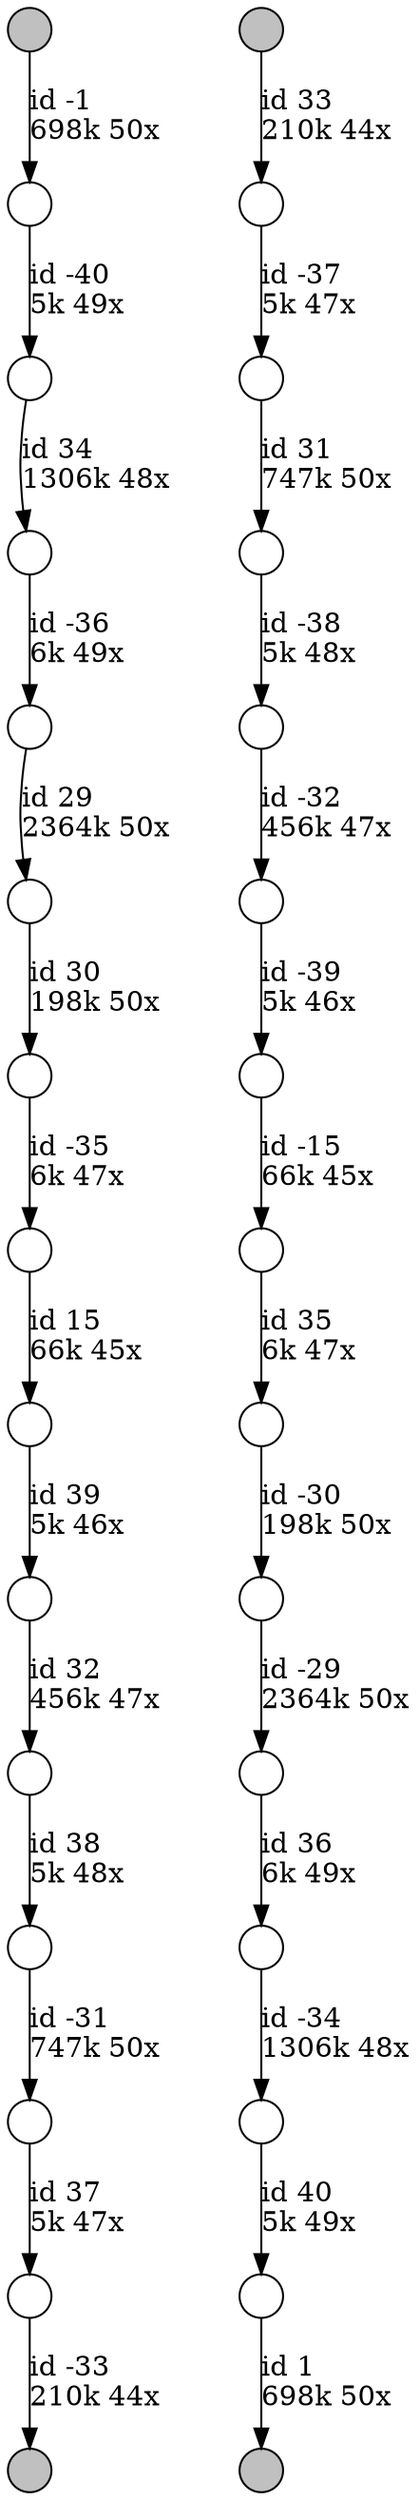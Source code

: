 digraph {
nodesep = 0.5;
node [shape = circle, label = "", height = 0.3];
"0" [style = "filled", fillcolor = "grey"];
"1" [style = "filled", fillcolor = "grey"];
"2" [style = "filled", fillcolor = "grey"];
"3" [style = "filled", fillcolor = "grey"];
"5" -> "4" [label = "id 40\l5k 49x", color = "black"] ;
"7" -> "6" [label = "id -39\l5k 46x", color = "black"] ;
"9" -> "8" [label = "id -38\l5k 48x", color = "black"] ;
"11" -> "10" [label = "id -37\l5k 47x", color = "black"] ;
"13" -> "12" [label = "id 37\l5k 47x", color = "black"] ;
"15" -> "14" [label = "id -36\l6k 49x", color = "black"] ;
"17" -> "16" [label = "id 36\l6k 49x", color = "black"] ;
"19" -> "18" [label = "id -35\l6k 47x", color = "black"] ;
"16" -> "5" [label = "id -34\l1306k 48x", color = "black"] ;
"21" -> "20" [label = "id 39\l5k 46x", color = "black"] ;
"22" -> "15" [label = "id 34\l1306k 48x", color = "black"] ;
"3" -> "11" [label = "id 33\l210k 44x", color = "black"] ;
"20" -> "23" [label = "id 32\l456k 47x", color = "black"] ;
"24" -> "13" [label = "id -31\l747k 50x", color = "black"] ;
"26" -> "25" [label = "id 35\l6k 47x", color = "black"] ;
"25" -> "27" [label = "id -30\l198k 50x", color = "black"] ;
"28" -> "19" [label = "id 30\l198k 50x", color = "black"] ;
"14" -> "28" [label = "id 29\l2364k 50x", color = "black"] ;
"10" -> "9" [label = "id 31\l747k 50x", color = "black"] ;
"6" -> "26" [label = "id -15\l66k 45x", color = "black"] ;
"23" -> "24" [label = "id 38\l5k 48x", color = "black"] ;
"12" -> "1" [label = "id -33\l210k 44x", color = "black"] ;
"27" -> "17" [label = "id -29\l2364k 50x", color = "black"] ;
"29" -> "22" [label = "id -40\l5k 49x", color = "black"] ;
"8" -> "7" [label = "id -32\l456k 47x", color = "black"] ;
"4" -> "2" [label = "id 1\l698k 50x", color = "black"] ;
"0" -> "29" [label = "id -1\l698k 50x", color = "black"] ;
"18" -> "21" [label = "id 15\l66k 45x", color = "black"] ;
}
